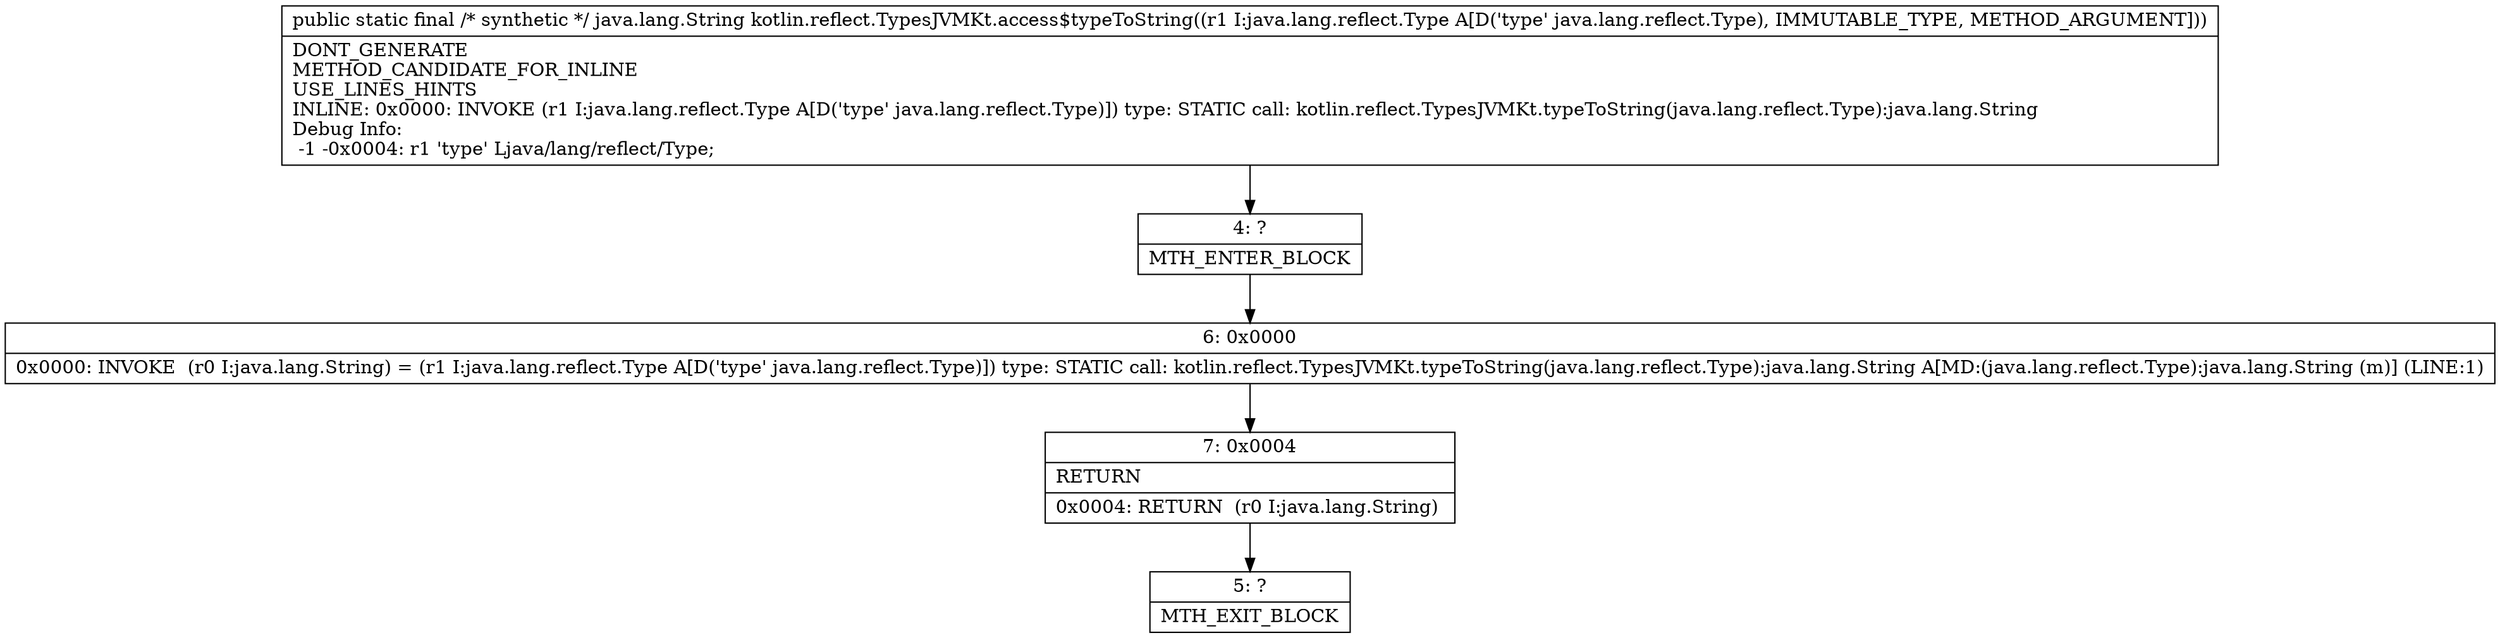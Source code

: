 digraph "CFG forkotlin.reflect.TypesJVMKt.access$typeToString(Ljava\/lang\/reflect\/Type;)Ljava\/lang\/String;" {
Node_4 [shape=record,label="{4\:\ ?|MTH_ENTER_BLOCK\l}"];
Node_6 [shape=record,label="{6\:\ 0x0000|0x0000: INVOKE  (r0 I:java.lang.String) = (r1 I:java.lang.reflect.Type A[D('type' java.lang.reflect.Type)]) type: STATIC call: kotlin.reflect.TypesJVMKt.typeToString(java.lang.reflect.Type):java.lang.String A[MD:(java.lang.reflect.Type):java.lang.String (m)] (LINE:1)\l}"];
Node_7 [shape=record,label="{7\:\ 0x0004|RETURN\l|0x0004: RETURN  (r0 I:java.lang.String) \l}"];
Node_5 [shape=record,label="{5\:\ ?|MTH_EXIT_BLOCK\l}"];
MethodNode[shape=record,label="{public static final \/* synthetic *\/ java.lang.String kotlin.reflect.TypesJVMKt.access$typeToString((r1 I:java.lang.reflect.Type A[D('type' java.lang.reflect.Type), IMMUTABLE_TYPE, METHOD_ARGUMENT]))  | DONT_GENERATE\lMETHOD_CANDIDATE_FOR_INLINE\lUSE_LINES_HINTS\lINLINE: 0x0000: INVOKE  (r1 I:java.lang.reflect.Type A[D('type' java.lang.reflect.Type)]) type: STATIC call: kotlin.reflect.TypesJVMKt.typeToString(java.lang.reflect.Type):java.lang.String\lDebug Info:\l  \-1 \-0x0004: r1 'type' Ljava\/lang\/reflect\/Type;\l}"];
MethodNode -> Node_4;Node_4 -> Node_6;
Node_6 -> Node_7;
Node_7 -> Node_5;
}

